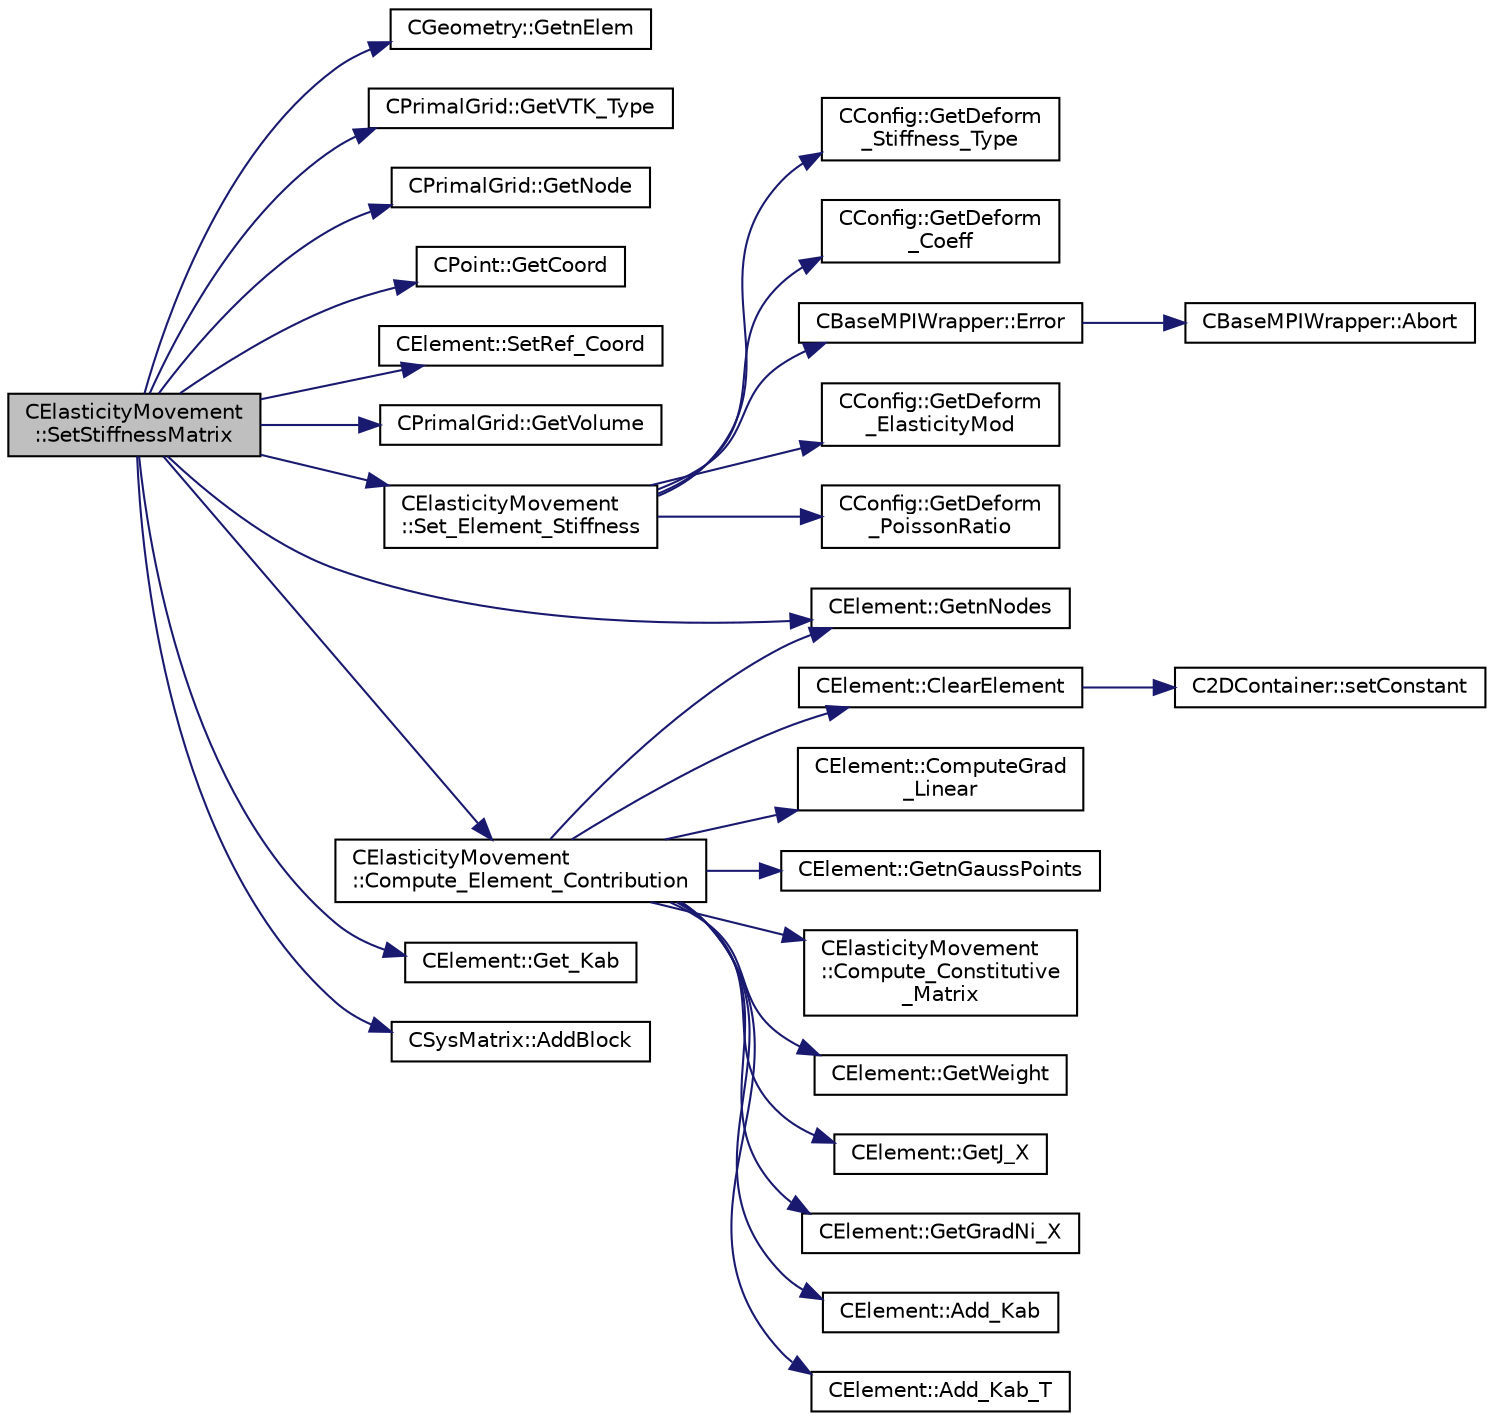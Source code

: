 digraph "CElasticityMovement::SetStiffnessMatrix"
{
  edge [fontname="Helvetica",fontsize="10",labelfontname="Helvetica",labelfontsize="10"];
  node [fontname="Helvetica",fontsize="10",shape=record];
  rankdir="LR";
  Node110 [label="CElasticityMovement\l::SetStiffnessMatrix",height=0.2,width=0.4,color="black", fillcolor="grey75", style="filled", fontcolor="black"];
  Node110 -> Node111 [color="midnightblue",fontsize="10",style="solid",fontname="Helvetica"];
  Node111 [label="CGeometry::GetnElem",height=0.2,width=0.4,color="black", fillcolor="white", style="filled",URL="$class_c_geometry.html#a4ae48ec038df1f5ee7c1daadabea5e99",tooltip="Get number of elements. "];
  Node110 -> Node112 [color="midnightblue",fontsize="10",style="solid",fontname="Helvetica"];
  Node112 [label="CPrimalGrid::GetVTK_Type",height=0.2,width=0.4,color="black", fillcolor="white", style="filled",URL="$class_c_primal_grid.html#adb676897e7cf4a83ceb83065e7c6a04f",tooltip="A pure virtual member. "];
  Node110 -> Node113 [color="midnightblue",fontsize="10",style="solid",fontname="Helvetica"];
  Node113 [label="CPrimalGrid::GetNode",height=0.2,width=0.4,color="black", fillcolor="white", style="filled",URL="$class_c_primal_grid.html#a4fc7b6b6ac5025325c7e68fb56fbeef8",tooltip="A pure virtual member. "];
  Node110 -> Node114 [color="midnightblue",fontsize="10",style="solid",fontname="Helvetica"];
  Node114 [label="CPoint::GetCoord",height=0.2,width=0.4,color="black", fillcolor="white", style="filled",URL="$class_c_point.html#a95fe081d22e96e190cb3edcbf0d6525f",tooltip="Get the coordinates dor the control volume. "];
  Node110 -> Node115 [color="midnightblue",fontsize="10",style="solid",fontname="Helvetica"];
  Node115 [label="CElement::SetRef_Coord",height=0.2,width=0.4,color="black", fillcolor="white", style="filled",URL="$class_c_element.html#a734f0ffdf9fc0d48f6add20fd6cd5cfe",tooltip="Set the value of the coordinate of the nodes in the reference configuration. "];
  Node110 -> Node116 [color="midnightblue",fontsize="10",style="solid",fontname="Helvetica"];
  Node116 [label="CPrimalGrid::GetVolume",height=0.2,width=0.4,color="black", fillcolor="white", style="filled",URL="$class_c_primal_grid.html#a8b4a5f75e165f0d6f27d59d5039be9b6",tooltip="Get the center of gravity of an element (including edges). "];
  Node110 -> Node117 [color="midnightblue",fontsize="10",style="solid",fontname="Helvetica"];
  Node117 [label="CElasticityMovement\l::Set_Element_Stiffness",height=0.2,width=0.4,color="black", fillcolor="white", style="filled",URL="$class_c_elasticity_movement.html#ae1445d821f8c58f431763711c1d686fd",tooltip="Compute the stiffness of the element and the parameters Lambda and Mu. "];
  Node117 -> Node118 [color="midnightblue",fontsize="10",style="solid",fontname="Helvetica"];
  Node118 [label="CConfig::GetDeform\l_Stiffness_Type",height=0.2,width=0.4,color="black", fillcolor="white", style="filled",URL="$class_c_config.html#aa9af56a81f54e678f3b5361be17d1f4c",tooltip="Get the type of stiffness to impose for FEA mesh deformation. "];
  Node117 -> Node119 [color="midnightblue",fontsize="10",style="solid",fontname="Helvetica"];
  Node119 [label="CConfig::GetDeform\l_Coeff",height=0.2,width=0.4,color="black", fillcolor="white", style="filled",URL="$class_c_config.html#ad966e23872fbc52eb10ce818271ef219",tooltip="Get factor to multiply smallest volume for deform tolerance. "];
  Node117 -> Node120 [color="midnightblue",fontsize="10",style="solid",fontname="Helvetica"];
  Node120 [label="CBaseMPIWrapper::Error",height=0.2,width=0.4,color="black", fillcolor="white", style="filled",URL="$class_c_base_m_p_i_wrapper.html#a04457c47629bda56704e6a8804833eeb"];
  Node120 -> Node121 [color="midnightblue",fontsize="10",style="solid",fontname="Helvetica"];
  Node121 [label="CBaseMPIWrapper::Abort",height=0.2,width=0.4,color="black", fillcolor="white", style="filled",URL="$class_c_base_m_p_i_wrapper.html#a21ef5681e2acb532d345e9bab173ef07"];
  Node117 -> Node122 [color="midnightblue",fontsize="10",style="solid",fontname="Helvetica"];
  Node122 [label="CConfig::GetDeform\l_ElasticityMod",height=0.2,width=0.4,color="black", fillcolor="white", style="filled",URL="$class_c_config.html#a22b75dee84ee90506e99a643bdd23eeb",tooltip="Get Young&#39;s modulus for deformation (constant stiffness deformation) "];
  Node117 -> Node123 [color="midnightblue",fontsize="10",style="solid",fontname="Helvetica"];
  Node123 [label="CConfig::GetDeform\l_PoissonRatio",height=0.2,width=0.4,color="black", fillcolor="white", style="filled",URL="$class_c_config.html#ab046e85a361279f9f0cc5009a950043c",tooltip="Get Poisson&#39;s ratio for deformation (constant stiffness deformation) . "];
  Node110 -> Node124 [color="midnightblue",fontsize="10",style="solid",fontname="Helvetica"];
  Node124 [label="CElasticityMovement\l::Compute_Element_Contribution",height=0.2,width=0.4,color="black", fillcolor="white", style="filled",URL="$class_c_elasticity_movement.html#adc83d302c1cd754eb3415072e41aa9c1",tooltip="Compute the stiffness of the element and the parameters Lambda and Mu. "];
  Node124 -> Node125 [color="midnightblue",fontsize="10",style="solid",fontname="Helvetica"];
  Node125 [label="CElement::ClearElement",height=0.2,width=0.4,color="black", fillcolor="white", style="filled",URL="$class_c_element.html#a34c043025dcb2d28b4800f93c9cd3184",tooltip="Sets matrices to 0. "];
  Node125 -> Node126 [color="midnightblue",fontsize="10",style="solid",fontname="Helvetica"];
  Node126 [label="C2DContainer::setConstant",height=0.2,width=0.4,color="black", fillcolor="white", style="filled",URL="$class_c2_d_container.html#ab9f8a545ab85abdd3291f0f65b4f411b",tooltip="Set value of all entries to \"value\". "];
  Node124 -> Node127 [color="midnightblue",fontsize="10",style="solid",fontname="Helvetica"];
  Node127 [label="CElement::ComputeGrad\l_Linear",height=0.2,width=0.4,color="black", fillcolor="white", style="filled",URL="$class_c_element.html#acff4750404c62c6b934cc1e66c3c0c91",tooltip="Set the value of the gradient of the shape functions wrt the reference configuration. "];
  Node124 -> Node128 [color="midnightblue",fontsize="10",style="solid",fontname="Helvetica"];
  Node128 [label="CElement::GetnNodes",height=0.2,width=0.4,color="black", fillcolor="white", style="filled",URL="$class_c_element.html#a87d13ba01e276d05b00b42caa1d5ee3c",tooltip="Retrieve the number of nodes of the element. "];
  Node124 -> Node129 [color="midnightblue",fontsize="10",style="solid",fontname="Helvetica"];
  Node129 [label="CElement::GetnGaussPoints",height=0.2,width=0.4,color="black", fillcolor="white", style="filled",URL="$class_c_element.html#ab069f4033f7ad4b13a049c7a69613659",tooltip="Retrieve the number of nodes of the element. "];
  Node124 -> Node130 [color="midnightblue",fontsize="10",style="solid",fontname="Helvetica"];
  Node130 [label="CElasticityMovement\l::Compute_Constitutive\l_Matrix",height=0.2,width=0.4,color="black", fillcolor="white", style="filled",URL="$class_c_elasticity_movement.html#adbaba546da3e0c5af450ea90c516acc6",tooltip="Compute the constitutive matrix in an element for mesh deformation problems. "];
  Node124 -> Node131 [color="midnightblue",fontsize="10",style="solid",fontname="Helvetica"];
  Node131 [label="CElement::GetWeight",height=0.2,width=0.4,color="black", fillcolor="white", style="filled",URL="$class_c_element.html#a0e93583f33a6c7c88ac8d0b916a1281f",tooltip="Get the weight of the corresponding Gaussian Point. "];
  Node124 -> Node132 [color="midnightblue",fontsize="10",style="solid",fontname="Helvetica"];
  Node132 [label="CElement::GetJ_X",height=0.2,width=0.4,color="black", fillcolor="white", style="filled",URL="$class_c_element.html#a852d0bd9bdb6149e51edb9eff51e2c0b",tooltip="Get the Jacobian respect to the reference configuration for the Gaussian Point iGauss. "];
  Node124 -> Node133 [color="midnightblue",fontsize="10",style="solid",fontname="Helvetica"];
  Node133 [label="CElement::GetGradNi_X",height=0.2,width=0.4,color="black", fillcolor="white", style="filled",URL="$class_c_element.html#a5a760b4757477a26b59a0dd05b27cf2a",tooltip="Retrieve the value of the gradient of the shape functions respect to the reference configuration..."];
  Node124 -> Node134 [color="midnightblue",fontsize="10",style="solid",fontname="Helvetica"];
  Node134 [label="CElement::Add_Kab",height=0.2,width=0.4,color="black", fillcolor="white", style="filled",URL="$class_c_element.html#adbd1cf6d55a7d37bafc8532888bd265a",tooltip="Add the value of a submatrix K relating nodes a and b, for the constitutive term. ..."];
  Node124 -> Node135 [color="midnightblue",fontsize="10",style="solid",fontname="Helvetica"];
  Node135 [label="CElement::Add_Kab_T",height=0.2,width=0.4,color="black", fillcolor="white", style="filled",URL="$class_c_element.html#ab103b4157761bc4389fb4b2a99e1b86b",tooltip="Add the value of a submatrix K relating nodes a and b, for the constitutive term (symmetric terms nee..."];
  Node110 -> Node128 [color="midnightblue",fontsize="10",style="solid",fontname="Helvetica"];
  Node110 -> Node136 [color="midnightblue",fontsize="10",style="solid",fontname="Helvetica"];
  Node136 [label="CElement::Get_Kab",height=0.2,width=0.4,color="black", fillcolor="white", style="filled",URL="$class_c_element.html#a077f170b754fd4533595bf6bc163b2a6",tooltip="Return the value of the submatrix K relating nodes a and b. "];
  Node110 -> Node137 [color="midnightblue",fontsize="10",style="solid",fontname="Helvetica"];
  Node137 [label="CSysMatrix::AddBlock",height=0.2,width=0.4,color="black", fillcolor="white", style="filled",URL="$class_c_sys_matrix.html#a85def3109e5aa5307268ca830a8f6522",tooltip="Adds the specified block to the sparse matrix. "];
}
